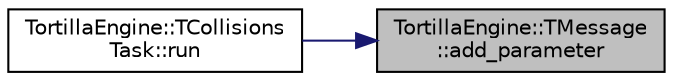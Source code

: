 digraph "TortillaEngine::TMessage::add_parameter"
{
 // LATEX_PDF_SIZE
  edge [fontname="Helvetica",fontsize="10",labelfontname="Helvetica",labelfontsize="10"];
  node [fontname="Helvetica",fontsize="10",shape=record];
  rankdir="RL";
  Node1 [label="TortillaEngine::TMessage\l::add_parameter",height=0.2,width=0.4,color="black", fillcolor="grey75", style="filled", fontcolor="black",tooltip="Attaches a new parameter to the message."];
  Node1 -> Node2 [dir="back",color="midnightblue",fontsize="10",style="solid",fontname="Helvetica"];
  Node2 [label="TortillaEngine::TCollisions\lTask::run",height=0.2,width=0.4,color="black", fillcolor="white", style="filled",URL="$class_tortilla_engine_1_1_t_collisions_task.html#a2c1ec859f7fee45133496e825d3d065f",tooltip="Execute the collision detection check of all the subscribed colliders."];
}
